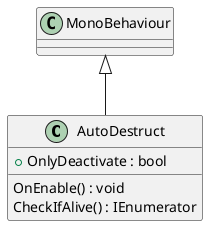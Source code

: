 @startuml
class AutoDestruct {
    + OnlyDeactivate : bool
    OnEnable() : void
    CheckIfAlive() : IEnumerator
}
MonoBehaviour <|-- AutoDestruct
@enduml
